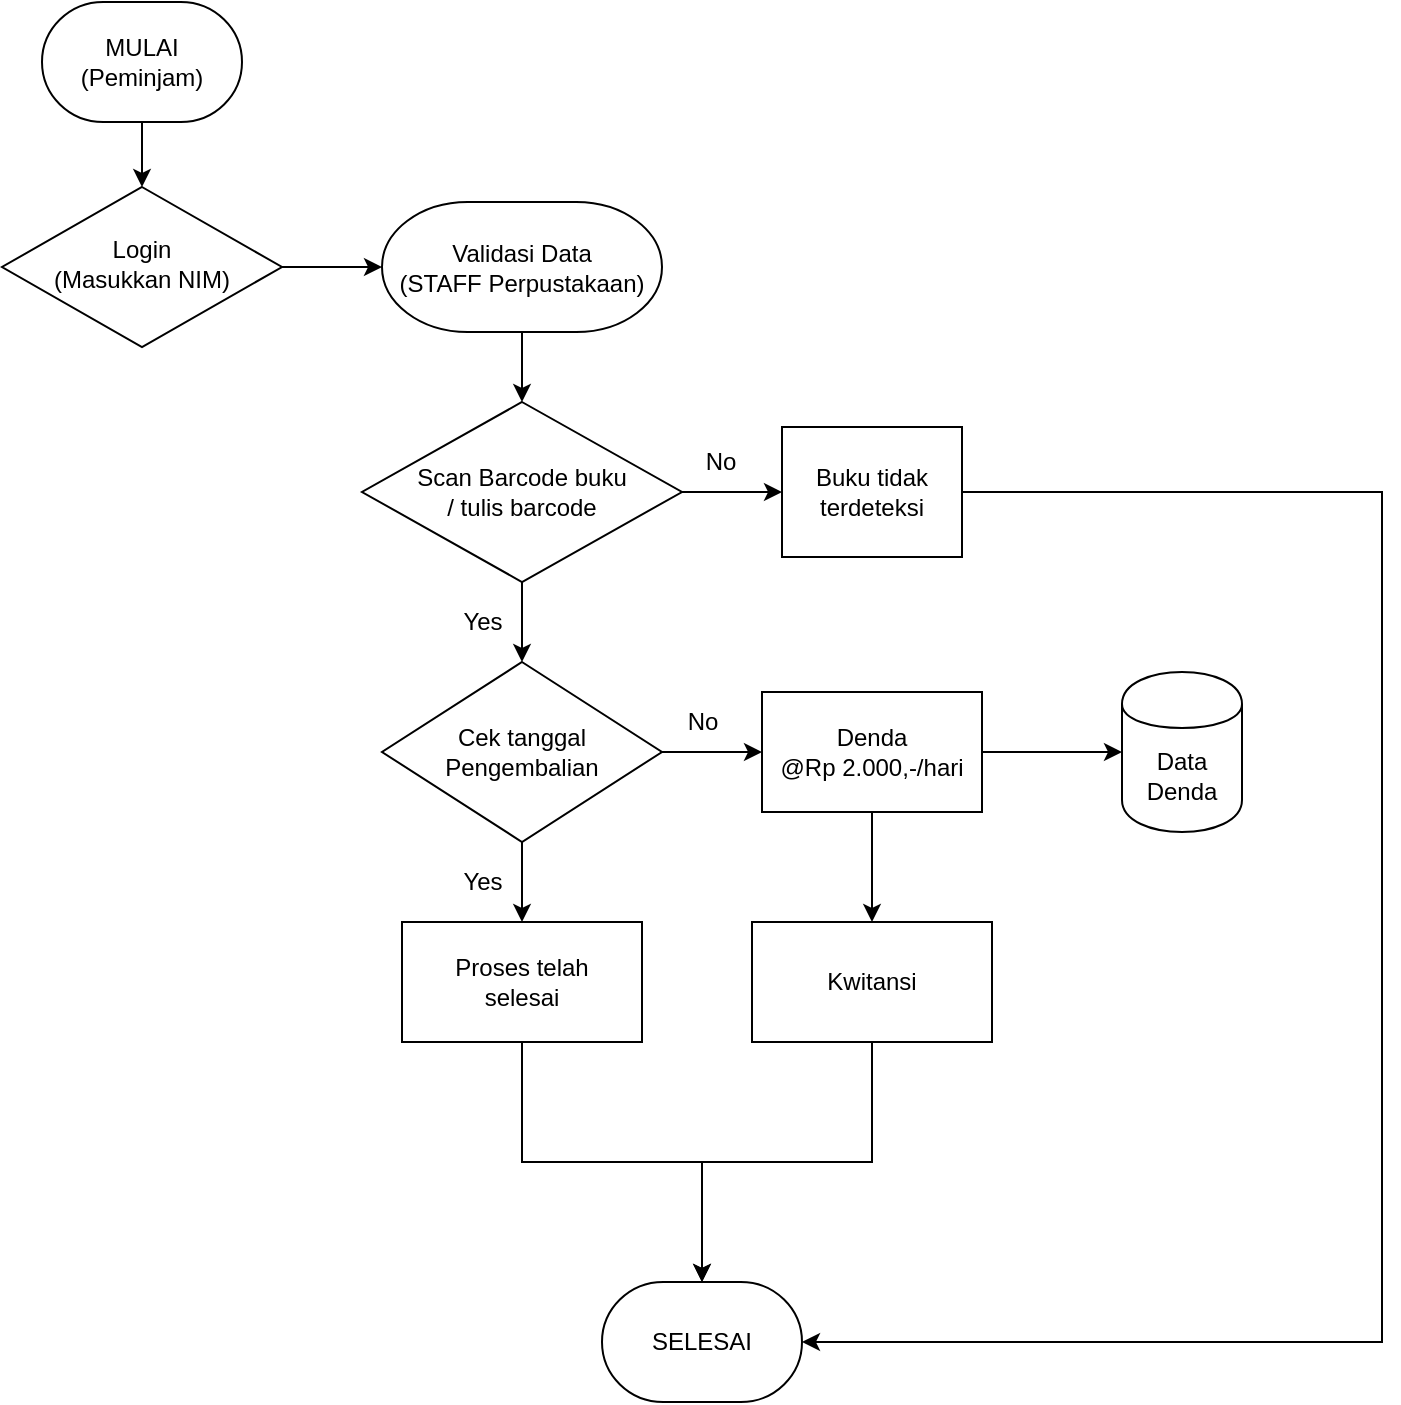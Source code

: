 <mxfile version="13.6.6" type="github">
  <diagram id="C5RBs43oDa-KdzZeNtuy" name="Page-1">
    <mxGraphModel dx="1019" dy="576" grid="1" gridSize="10" guides="1" tooltips="1" connect="1" arrows="1" fold="1" page="1" pageScale="1" pageWidth="827" pageHeight="1169" math="0" shadow="0">
      <root>
        <mxCell id="WIyWlLk6GJQsqaUBKTNV-0" />
        <mxCell id="WIyWlLk6GJQsqaUBKTNV-1" parent="WIyWlLk6GJQsqaUBKTNV-0" />
        <mxCell id="7tOGR0cn1vUcRdxKbRow-33" value="" style="edgeStyle=orthogonalEdgeStyle;rounded=0;orthogonalLoop=1;jettySize=auto;html=1;" edge="1" parent="WIyWlLk6GJQsqaUBKTNV-1" source="WIyWlLk6GJQsqaUBKTNV-6" target="7tOGR0cn1vUcRdxKbRow-32">
          <mxGeometry relative="1" as="geometry" />
        </mxCell>
        <mxCell id="WIyWlLk6GJQsqaUBKTNV-6" value="Login&lt;br&gt;(Masukkan NIM)" style="rhombus;whiteSpace=wrap;html=1;shadow=0;fontFamily=Helvetica;fontSize=12;align=center;strokeWidth=1;spacing=6;spacingTop=-4;" parent="WIyWlLk6GJQsqaUBKTNV-1" vertex="1">
          <mxGeometry x="40" y="112.5" width="140" height="80" as="geometry" />
        </mxCell>
        <mxCell id="7tOGR0cn1vUcRdxKbRow-6" value="" style="edgeStyle=orthogonalEdgeStyle;rounded=0;orthogonalLoop=1;jettySize=auto;html=1;" edge="1" parent="WIyWlLk6GJQsqaUBKTNV-1" source="7tOGR0cn1vUcRdxKbRow-3" target="7tOGR0cn1vUcRdxKbRow-5">
          <mxGeometry relative="1" as="geometry" />
        </mxCell>
        <mxCell id="7tOGR0cn1vUcRdxKbRow-16" value="" style="edgeStyle=orthogonalEdgeStyle;rounded=0;orthogonalLoop=1;jettySize=auto;html=1;" edge="1" parent="WIyWlLk6GJQsqaUBKTNV-1" source="7tOGR0cn1vUcRdxKbRow-3" target="7tOGR0cn1vUcRdxKbRow-15">
          <mxGeometry relative="1" as="geometry" />
        </mxCell>
        <mxCell id="7tOGR0cn1vUcRdxKbRow-3" value="Scan Barcode buku &lt;br&gt;/ tulis barcode" style="rhombus;whiteSpace=wrap;html=1;" vertex="1" parent="WIyWlLk6GJQsqaUBKTNV-1">
          <mxGeometry x="220" y="220" width="160" height="90" as="geometry" />
        </mxCell>
        <mxCell id="7tOGR0cn1vUcRdxKbRow-40" style="edgeStyle=orthogonalEdgeStyle;rounded=0;orthogonalLoop=1;jettySize=auto;html=1;entryX=1;entryY=0.5;entryDx=0;entryDy=0;entryPerimeter=0;" edge="1" parent="WIyWlLk6GJQsqaUBKTNV-1" source="7tOGR0cn1vUcRdxKbRow-5" target="7tOGR0cn1vUcRdxKbRow-35">
          <mxGeometry relative="1" as="geometry">
            <mxPoint x="540" y="265" as="targetPoint" />
            <Array as="points">
              <mxPoint x="730" y="265" />
              <mxPoint x="730" y="690" />
            </Array>
          </mxGeometry>
        </mxCell>
        <mxCell id="7tOGR0cn1vUcRdxKbRow-5" value="Buku tidak terdeteksi" style="whiteSpace=wrap;html=1;" vertex="1" parent="WIyWlLk6GJQsqaUBKTNV-1">
          <mxGeometry x="430" y="232.5" width="90" height="65" as="geometry" />
        </mxCell>
        <mxCell id="7tOGR0cn1vUcRdxKbRow-7" value="No" style="text;html=1;align=center;verticalAlign=middle;resizable=0;points=[];autosize=1;" vertex="1" parent="WIyWlLk6GJQsqaUBKTNV-1">
          <mxGeometry x="384" y="240" width="30" height="20" as="geometry" />
        </mxCell>
        <mxCell id="7tOGR0cn1vUcRdxKbRow-10" value="Yes" style="text;html=1;align=center;verticalAlign=middle;resizable=0;points=[];autosize=1;" vertex="1" parent="WIyWlLk6GJQsqaUBKTNV-1">
          <mxGeometry x="260" y="320" width="40" height="20" as="geometry" />
        </mxCell>
        <mxCell id="7tOGR0cn1vUcRdxKbRow-20" value="" style="edgeStyle=orthogonalEdgeStyle;rounded=0;orthogonalLoop=1;jettySize=auto;html=1;" edge="1" parent="WIyWlLk6GJQsqaUBKTNV-1" source="7tOGR0cn1vUcRdxKbRow-15" target="7tOGR0cn1vUcRdxKbRow-19">
          <mxGeometry relative="1" as="geometry" />
        </mxCell>
        <mxCell id="7tOGR0cn1vUcRdxKbRow-24" value="" style="edgeStyle=orthogonalEdgeStyle;rounded=0;orthogonalLoop=1;jettySize=auto;html=1;" edge="1" parent="WIyWlLk6GJQsqaUBKTNV-1" source="7tOGR0cn1vUcRdxKbRow-15" target="7tOGR0cn1vUcRdxKbRow-23">
          <mxGeometry relative="1" as="geometry" />
        </mxCell>
        <mxCell id="7tOGR0cn1vUcRdxKbRow-15" value="Cek tanggal Pengembalian" style="rhombus;whiteSpace=wrap;html=1;" vertex="1" parent="WIyWlLk6GJQsqaUBKTNV-1">
          <mxGeometry x="230" y="350" width="140" height="90" as="geometry" />
        </mxCell>
        <mxCell id="7tOGR0cn1vUcRdxKbRow-22" value="" style="edgeStyle=orthogonalEdgeStyle;rounded=0;orthogonalLoop=1;jettySize=auto;html=1;" edge="1" parent="WIyWlLk6GJQsqaUBKTNV-1" source="7tOGR0cn1vUcRdxKbRow-19" target="7tOGR0cn1vUcRdxKbRow-21">
          <mxGeometry relative="1" as="geometry" />
        </mxCell>
        <mxCell id="7tOGR0cn1vUcRdxKbRow-38" value="" style="edgeStyle=orthogonalEdgeStyle;rounded=0;orthogonalLoop=1;jettySize=auto;html=1;" edge="1" parent="WIyWlLk6GJQsqaUBKTNV-1" source="7tOGR0cn1vUcRdxKbRow-19" target="7tOGR0cn1vUcRdxKbRow-37">
          <mxGeometry relative="1" as="geometry" />
        </mxCell>
        <mxCell id="7tOGR0cn1vUcRdxKbRow-19" value="Denda&lt;br&gt;@Rp 2.000,-/hari" style="whiteSpace=wrap;html=1;" vertex="1" parent="WIyWlLk6GJQsqaUBKTNV-1">
          <mxGeometry x="420" y="365" width="110" height="60" as="geometry" />
        </mxCell>
        <mxCell id="7tOGR0cn1vUcRdxKbRow-21" value="Data&lt;br&gt;Denda" style="shape=cylinder;whiteSpace=wrap;html=1;boundedLbl=1;backgroundOutline=1;" vertex="1" parent="WIyWlLk6GJQsqaUBKTNV-1">
          <mxGeometry x="600" y="355" width="60" height="80" as="geometry" />
        </mxCell>
        <mxCell id="7tOGR0cn1vUcRdxKbRow-36" value="" style="edgeStyle=orthogonalEdgeStyle;rounded=0;orthogonalLoop=1;jettySize=auto;html=1;" edge="1" parent="WIyWlLk6GJQsqaUBKTNV-1" source="7tOGR0cn1vUcRdxKbRow-23" target="7tOGR0cn1vUcRdxKbRow-35">
          <mxGeometry relative="1" as="geometry" />
        </mxCell>
        <mxCell id="7tOGR0cn1vUcRdxKbRow-23" value="Proses telah &lt;br&gt;selesai" style="whiteSpace=wrap;html=1;" vertex="1" parent="WIyWlLk6GJQsqaUBKTNV-1">
          <mxGeometry x="240" y="480" width="120" height="60" as="geometry" />
        </mxCell>
        <mxCell id="7tOGR0cn1vUcRdxKbRow-31" value="" style="edgeStyle=orthogonalEdgeStyle;rounded=0;orthogonalLoop=1;jettySize=auto;html=1;" edge="1" parent="WIyWlLk6GJQsqaUBKTNV-1" source="7tOGR0cn1vUcRdxKbRow-30" target="WIyWlLk6GJQsqaUBKTNV-6">
          <mxGeometry relative="1" as="geometry" />
        </mxCell>
        <mxCell id="7tOGR0cn1vUcRdxKbRow-30" value="MULAI&lt;br&gt;(Peminjam)" style="strokeWidth=1;html=1;shape=mxgraph.flowchart.terminator;whiteSpace=wrap;shadow=0;" vertex="1" parent="WIyWlLk6GJQsqaUBKTNV-1">
          <mxGeometry x="60" y="20" width="100" height="60" as="geometry" />
        </mxCell>
        <mxCell id="7tOGR0cn1vUcRdxKbRow-34" value="" style="edgeStyle=orthogonalEdgeStyle;rounded=0;orthogonalLoop=1;jettySize=auto;html=1;" edge="1" parent="WIyWlLk6GJQsqaUBKTNV-1" source="7tOGR0cn1vUcRdxKbRow-32" target="7tOGR0cn1vUcRdxKbRow-3">
          <mxGeometry relative="1" as="geometry" />
        </mxCell>
        <mxCell id="7tOGR0cn1vUcRdxKbRow-32" value="&lt;span&gt;Validasi Data&lt;/span&gt;&lt;br&gt;&lt;span&gt;(STAFF Perpustakaan)&lt;/span&gt;" style="strokeWidth=1;html=1;shape=mxgraph.flowchart.terminator;whiteSpace=wrap;shadow=0;" vertex="1" parent="WIyWlLk6GJQsqaUBKTNV-1">
          <mxGeometry x="230" y="120" width="140" height="65" as="geometry" />
        </mxCell>
        <mxCell id="7tOGR0cn1vUcRdxKbRow-35" value="SELESAI" style="strokeWidth=1;html=1;shape=mxgraph.flowchart.terminator;whiteSpace=wrap;shadow=0;" vertex="1" parent="WIyWlLk6GJQsqaUBKTNV-1">
          <mxGeometry x="340" y="660" width="100" height="60" as="geometry" />
        </mxCell>
        <mxCell id="7tOGR0cn1vUcRdxKbRow-39" value="" style="edgeStyle=orthogonalEdgeStyle;rounded=0;orthogonalLoop=1;jettySize=auto;html=1;entryX=0.5;entryY=0;entryDx=0;entryDy=0;entryPerimeter=0;" edge="1" parent="WIyWlLk6GJQsqaUBKTNV-1" source="7tOGR0cn1vUcRdxKbRow-37" target="7tOGR0cn1vUcRdxKbRow-35">
          <mxGeometry relative="1" as="geometry" />
        </mxCell>
        <mxCell id="7tOGR0cn1vUcRdxKbRow-37" value="Kwitansi" style="whiteSpace=wrap;html=1;" vertex="1" parent="WIyWlLk6GJQsqaUBKTNV-1">
          <mxGeometry x="415" y="480" width="120" height="60" as="geometry" />
        </mxCell>
        <mxCell id="7tOGR0cn1vUcRdxKbRow-41" value="No" style="text;html=1;align=center;verticalAlign=middle;resizable=0;points=[];autosize=1;" vertex="1" parent="WIyWlLk6GJQsqaUBKTNV-1">
          <mxGeometry x="375" y="370" width="30" height="20" as="geometry" />
        </mxCell>
        <mxCell id="7tOGR0cn1vUcRdxKbRow-42" value="Yes" style="text;html=1;align=center;verticalAlign=middle;resizable=0;points=[];autosize=1;" vertex="1" parent="WIyWlLk6GJQsqaUBKTNV-1">
          <mxGeometry x="260" y="450" width="40" height="20" as="geometry" />
        </mxCell>
      </root>
    </mxGraphModel>
  </diagram>
</mxfile>

